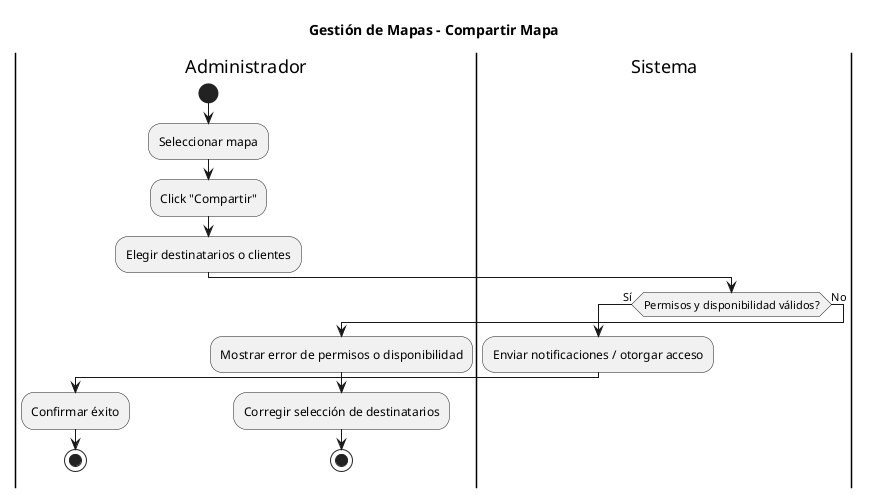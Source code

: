 @startuml
title Gestión de Mapas - Compartir Mapa
|Administrador|
start
:Seleccionar mapa;
:Click "Compartir";
:Elegir destinatarios o clientes;

|Sistema|
if (Permisos y disponibilidad válidos?) then (Sí)
  :Enviar notificaciones / otorgar acceso;
  |Administrador|
  :Confirmar éxito;
  stop
else (No)
  :Mostrar error de permisos o disponibilidad;
  |Administrador|
  :Corregir selección de destinatarios;
  stop
endif
@enduml
